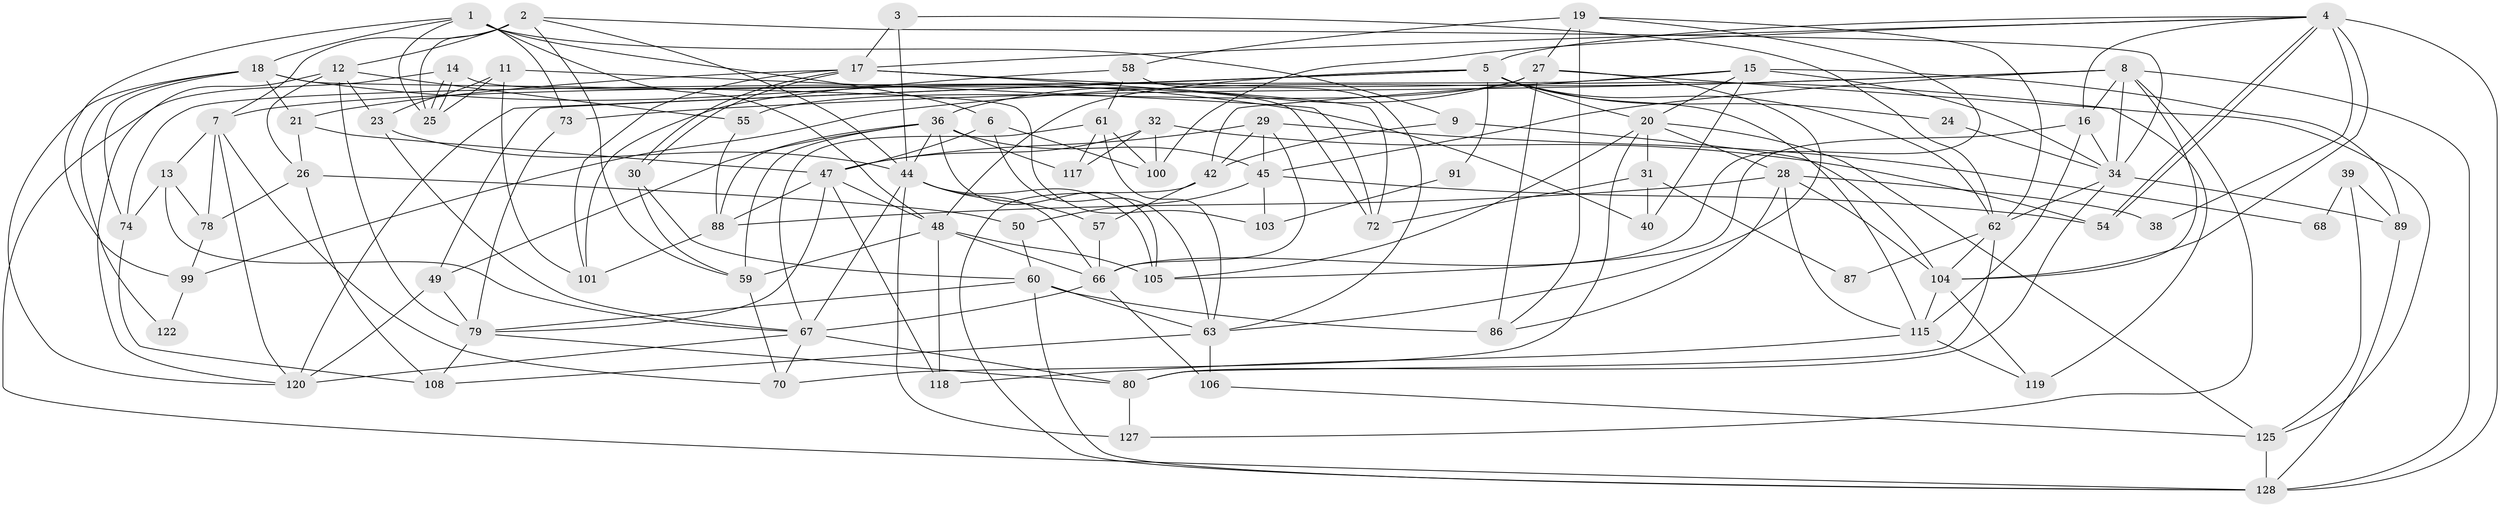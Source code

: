 // Generated by graph-tools (version 1.1) at 2025/24/03/03/25 07:24:02]
// undirected, 83 vertices, 204 edges
graph export_dot {
graph [start="1"]
  node [color=gray90,style=filled];
  1 [super="+94"];
  2 [super="+35"];
  3 [super="+37"];
  4 [super="+71"];
  5 [super="+93"];
  6;
  7 [super="+10"];
  8 [super="+64"];
  9;
  11;
  12 [super="+51"];
  13 [super="+82"];
  14 [super="+126"];
  15 [super="+33"];
  16 [super="+123"];
  17 [super="+107"];
  18 [super="+96"];
  19;
  20 [super="+85"];
  21 [super="+22"];
  23 [super="+43"];
  24;
  25;
  26 [super="+77"];
  27;
  28 [super="+46"];
  29 [super="+97"];
  30;
  31;
  32 [super="+84"];
  34 [super="+41"];
  36 [super="+52"];
  38;
  39;
  40;
  42 [super="+111"];
  44 [super="+109"];
  45 [super="+102"];
  47 [super="+75"];
  48 [super="+53"];
  49 [super="+56"];
  50;
  54;
  55;
  57;
  58;
  59;
  60 [super="+81"];
  61 [super="+76"];
  62 [super="+90"];
  63 [super="+65"];
  66 [super="+113"];
  67 [super="+69"];
  68;
  70 [super="+116"];
  72 [super="+95"];
  73;
  74 [super="+110"];
  78 [super="+112"];
  79 [super="+83"];
  80;
  86 [super="+98"];
  87;
  88 [super="+92"];
  89;
  91;
  99;
  100;
  101;
  103;
  104 [super="+114"];
  105;
  106;
  108;
  115 [super="+124"];
  117;
  118;
  119;
  120 [super="+121"];
  122;
  125;
  127;
  128;
  1 -- 25;
  1 -- 6;
  1 -- 9;
  1 -- 99;
  1 -- 73;
  1 -- 18;
  1 -- 48;
  2 -- 59;
  2 -- 44;
  2 -- 34;
  2 -- 7 [weight=2];
  2 -- 25;
  2 -- 12;
  3 -- 44;
  3 -- 17;
  3 -- 62;
  4 -- 54;
  4 -- 54;
  4 -- 128;
  4 -- 16;
  4 -- 17;
  4 -- 5;
  4 -- 38;
  4 -- 100;
  4 -- 104;
  5 -- 20;
  5 -- 91;
  5 -- 7;
  5 -- 24;
  5 -- 62;
  5 -- 120;
  5 -- 115;
  5 -- 48;
  5 -- 49;
  6 -- 100;
  6 -- 63;
  6 -- 47;
  7 -- 13;
  7 -- 70;
  7 -- 120;
  7 -- 78;
  8 -- 99;
  8 -- 128;
  8 -- 34;
  8 -- 104;
  8 -- 73;
  8 -- 16;
  8 -- 127;
  8 -- 45;
  9 -- 104;
  9 -- 42;
  11 -- 23;
  11 -- 101;
  11 -- 25;
  11 -- 72;
  12 -- 55;
  12 -- 23;
  12 -- 26 [weight=2];
  12 -- 120;
  12 -- 79;
  13 -- 67;
  13 -- 74;
  13 -- 78;
  14 -- 128;
  14 -- 25;
  14 -- 25;
  14 -- 72;
  15 -- 89;
  15 -- 34;
  15 -- 42;
  15 -- 40;
  15 -- 20;
  15 -- 74;
  16 -- 34;
  16 -- 105;
  16 -- 115;
  17 -- 30;
  17 -- 30;
  17 -- 101;
  17 -- 72;
  17 -- 125;
  17 -- 21 [weight=2];
  18 -- 21;
  18 -- 40;
  18 -- 103;
  18 -- 122;
  18 -- 74;
  18 -- 120;
  19 -- 66;
  19 -- 27;
  19 -- 58;
  19 -- 86;
  19 -- 62;
  20 -- 105;
  20 -- 70;
  20 -- 31;
  20 -- 125;
  20 -- 28;
  21 -- 26;
  21 -- 47;
  23 -- 67;
  23 -- 44 [weight=2];
  24 -- 34;
  26 -- 50;
  26 -- 108;
  26 -- 78;
  27 -- 86;
  27 -- 36;
  27 -- 55;
  27 -- 119;
  27 -- 63;
  28 -- 104;
  28 -- 38;
  28 -- 86;
  28 -- 115;
  28 -- 88;
  29 -- 45;
  29 -- 47 [weight=2];
  29 -- 66;
  29 -- 42;
  29 -- 68;
  30 -- 59;
  30 -- 60;
  31 -- 40;
  31 -- 72;
  31 -- 87;
  32 -- 54;
  32 -- 117;
  32 -- 100;
  32 -- 47;
  34 -- 89 [weight=2];
  34 -- 80;
  34 -- 62;
  36 -- 105;
  36 -- 59;
  36 -- 117;
  36 -- 45;
  36 -- 44;
  36 -- 88;
  36 -- 49;
  39 -- 89;
  39 -- 125;
  39 -- 68;
  42 -- 128;
  42 -- 57;
  44 -- 127;
  44 -- 105;
  44 -- 57;
  44 -- 66;
  44 -- 67;
  45 -- 50;
  45 -- 103;
  45 -- 54;
  47 -- 118;
  47 -- 88;
  47 -- 79;
  47 -- 48;
  48 -- 59;
  48 -- 118;
  48 -- 66;
  48 -- 105;
  49 -- 79;
  49 -- 120;
  50 -- 60;
  55 -- 88;
  57 -- 66;
  58 -- 101;
  58 -- 63;
  58 -- 61;
  59 -- 70;
  60 -- 63;
  60 -- 79;
  60 -- 128;
  60 -- 86;
  61 -- 117;
  61 -- 100;
  61 -- 67;
  61 -- 63;
  62 -- 80;
  62 -- 87;
  62 -- 104;
  63 -- 106;
  63 -- 108;
  66 -- 106;
  66 -- 67;
  67 -- 80;
  67 -- 120;
  67 -- 70;
  73 -- 79;
  74 -- 108;
  78 -- 99;
  79 -- 108;
  79 -- 80;
  80 -- 127;
  88 -- 101;
  89 -- 128;
  91 -- 103;
  99 -- 122;
  104 -- 119;
  104 -- 115;
  106 -- 125;
  115 -- 118;
  115 -- 119;
  125 -- 128;
}
